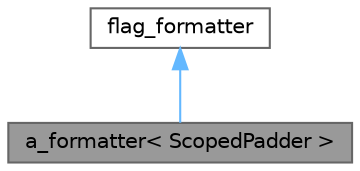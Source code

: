 digraph "a_formatter&lt; ScopedPadder &gt;"
{
 // LATEX_PDF_SIZE
  bgcolor="transparent";
  edge [fontname=Helvetica,fontsize=10,labelfontname=Helvetica,labelfontsize=10];
  node [fontname=Helvetica,fontsize=10,shape=box,height=0.2,width=0.4];
  Node1 [id="Node000001",label="a_formatter\< ScopedPadder \>",height=0.2,width=0.4,color="gray40", fillcolor="grey60", style="filled", fontcolor="black",tooltip=" "];
  Node2 -> Node1 [id="edge1_Node000001_Node000002",dir="back",color="steelblue1",style="solid",tooltip=" "];
  Node2 [id="Node000002",label="flag_formatter",height=0.2,width=0.4,color="gray40", fillcolor="white", style="filled",URL="$classspdlog_1_1details_1_1flag__formatter.html",tooltip=" "];
}
